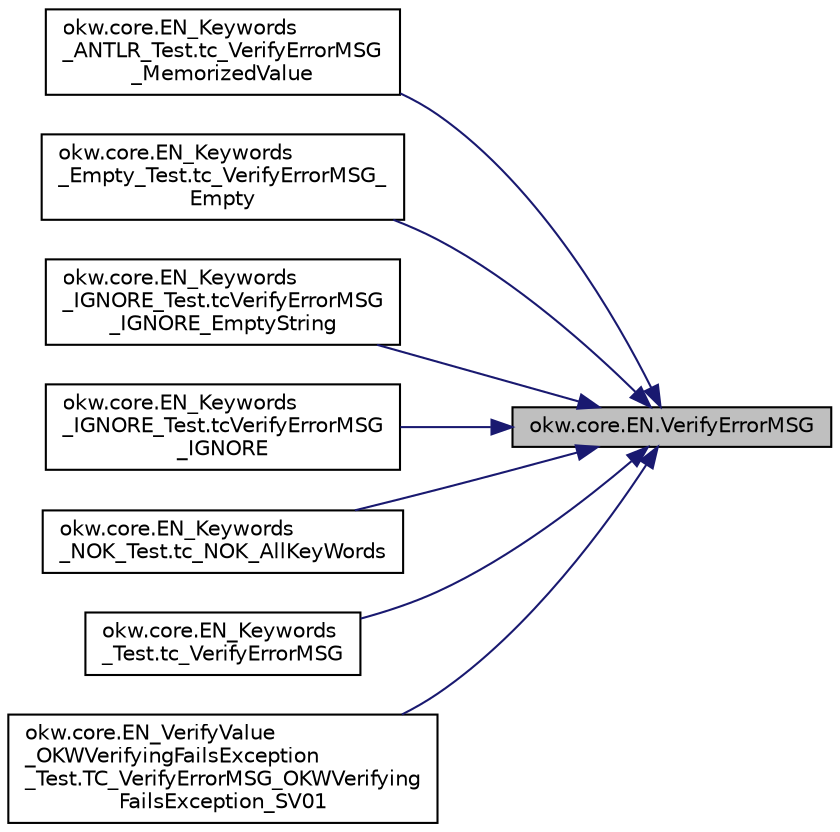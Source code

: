 digraph "okw.core.EN.VerifyErrorMSG"
{
 // INTERACTIVE_SVG=YES
 // LATEX_PDF_SIZE
  edge [fontname="Helvetica",fontsize="10",labelfontname="Helvetica",labelfontsize="10"];
  node [fontname="Helvetica",fontsize="10",shape=record];
  rankdir="RL";
  Node3343 [label="okw.core.EN.VerifyErrorMSG",height=0.2,width=0.4,color="black", fillcolor="grey75", style="filled", fontcolor="black",tooltip="Überprüft Fehlermeldungen in mit Angular validierten Formularen."];
  Node3343 -> Node3344 [dir="back",color="midnightblue",fontsize="10",style="solid",fontname="Helvetica"];
  Node3344 [label="okw.core.EN_Keywords\l_ANTLR_Test.tc_VerifyErrorMSG\l_MemorizedValue",height=0.2,width=0.4,color="black", fillcolor="white", style="filled",URL="$classokw_1_1core_1_1_e_n___keywords___a_n_t_l_r___test.html#a9bc6bd328e5310eadfdafb24a2622dbd",tooltip=" "];
  Node3343 -> Node3345 [dir="back",color="midnightblue",fontsize="10",style="solid",fontname="Helvetica"];
  Node3345 [label="okw.core.EN_Keywords\l_Empty_Test.tc_VerifyErrorMSG_\lEmpty",height=0.2,width=0.4,color="black", fillcolor="white", style="filled",URL="$classokw_1_1core_1_1_e_n___keywords___empty___test.html#a8f2055665a8a22cf551be60b3ceac7e4",tooltip="Prüft \"${EMPTY}\" für das Schlüsslewort VerifyErrorMSG(string,string)"];
  Node3343 -> Node3346 [dir="back",color="midnightblue",fontsize="10",style="solid",fontname="Helvetica"];
  Node3346 [label="okw.core.EN_Keywords\l_IGNORE_Test.tcVerifyErrorMSG\l_IGNORE_EmptyString",height=0.2,width=0.4,color="black", fillcolor="white", style="filled",URL="$classokw_1_1core_1_1_e_n___keywords___i_g_n_o_r_e___test.html#af3b8fa0ea0a1f1c6e4eab833b781f56d",tooltip="Prüft ob das Schlüsselwort VerifyErrorMSG( FN, \"\" ) nicht ausgeführt wird."];
  Node3343 -> Node3347 [dir="back",color="midnightblue",fontsize="10",style="solid",fontname="Helvetica"];
  Node3347 [label="okw.core.EN_Keywords\l_IGNORE_Test.tcVerifyErrorMSG\l_IGNORE",height=0.2,width=0.4,color="black", fillcolor="white", style="filled",URL="$classokw_1_1core_1_1_e_n___keywords___i_g_n_o_r_e___test.html#a673680c34403bdc8bcce841086b4babe",tooltip="Prüft ob das Schlüsselwort VerifyErrorMSG( FN, \"${IGNORE}\" ) nicht ausgeführt wird."];
  Node3343 -> Node3348 [dir="back",color="midnightblue",fontsize="10",style="solid",fontname="Helvetica"];
  Node3348 [label="okw.core.EN_Keywords\l_NOK_Test.tc_NOK_AllKeyWords",height=0.2,width=0.4,color="black", fillcolor="white", style="filled",URL="$classokw_1_1core_1_1_e_n___keywords___n_o_k___test.html#a81a960a2341dfb0e27da7871291c84dc",tooltip="Prüft methoden aufruf für einen einfachen Click."];
  Node3343 -> Node3349 [dir="back",color="midnightblue",fontsize="10",style="solid",fontname="Helvetica"];
  Node3349 [label="okw.core.EN_Keywords\l_Test.tc_VerifyErrorMSG",height=0.2,width=0.4,color="black", fillcolor="white", style="filled",URL="$classokw_1_1core_1_1_e_n___keywords___test.html#a03b62146e130efd8153b308255c2bd58",tooltip="\"Normaler\" Testfall für das Schlüsselwort EN.VerifyErrorMSG(String,String)."];
  Node3343 -> Node3350 [dir="back",color="midnightblue",fontsize="10",style="solid",fontname="Helvetica"];
  Node3350 [label="okw.core.EN_VerifyValue\l_OKWVerifyingFailsException\l_Test.TC_VerifyErrorMSG_OKWVerifying\lFailsException_SV01",height=0.2,width=0.4,color="black", fillcolor="white", style="filled",URL="$classokw_1_1core_1_1_e_n___verify_value___o_k_w_verifying_fails_exception___test.html#aa77bf4d1c2994a140ab3882a498a109e",tooltip="Test auf das fehlerwerfen von VerifyErrorMSG."];
}
